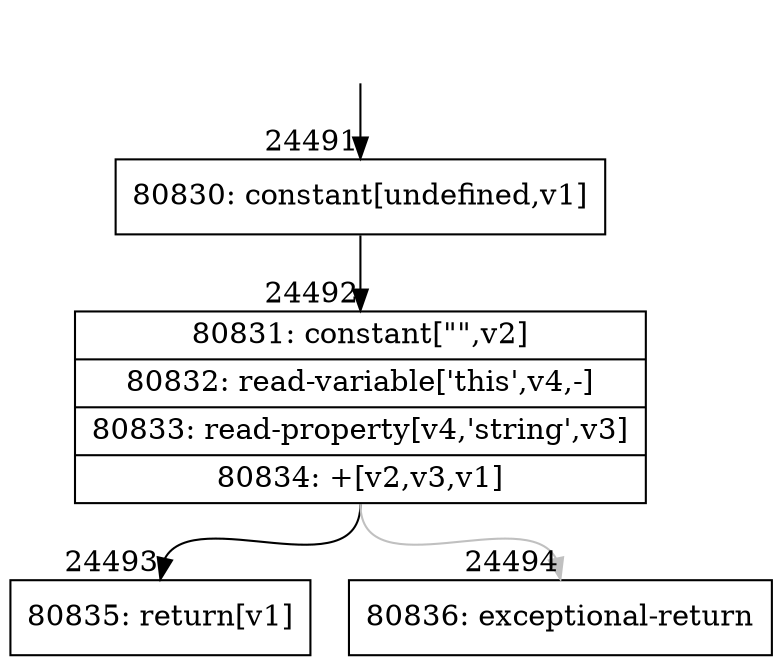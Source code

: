 digraph {
rankdir="TD"
BB_entry2143[shape=none,label=""];
BB_entry2143 -> BB24491 [tailport=s, headport=n, headlabel="    24491"]
BB24491 [shape=record label="{80830: constant[undefined,v1]}" ] 
BB24491 -> BB24492 [tailport=s, headport=n, headlabel="      24492"]
BB24492 [shape=record label="{80831: constant[\"\",v2]|80832: read-variable['this',v4,-]|80833: read-property[v4,'string',v3]|80834: +[v2,v3,v1]}" ] 
BB24492 -> BB24493 [tailport=s, headport=n, headlabel="      24493"]
BB24492 -> BB24494 [tailport=s, headport=n, color=gray, headlabel="      24494"]
BB24493 [shape=record label="{80835: return[v1]}" ] 
BB24494 [shape=record label="{80836: exceptional-return}" ] 
//#$~ 45993
}
